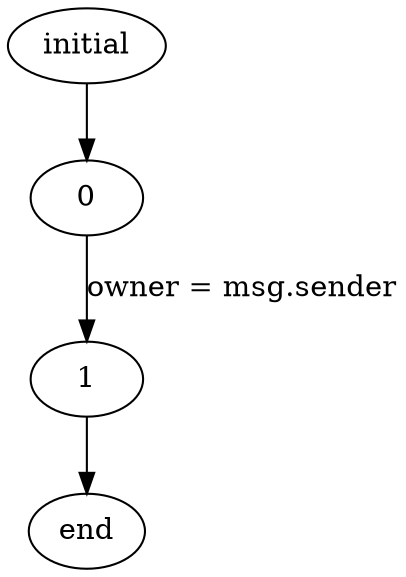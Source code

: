 digraph missing{
initial -> "0";
"1" -> end;"0" -> "1" [label = "owner = msg.sender"];

}
digraph fallbackfunction{
initial -> "0";
"0" -> end;
}
digraph withdraw{
initial -> "0";
"4" -> end;"0" -> "1" [label = "msg.sender == owner"];
"onlyowner00" -> ""onlyowner01" : transfer(this.balance)" [label = "uponEntry(transfer(this.balance))"];
""onlyowner01" : transfer(this.balance)" -> "onlyowner01" [label = "uponExit(transfer(this.balance))"];
"2" -> "onlyowner00" [label = "tau"];
"onlyowner01" -> "4" [label = "tau"];
"7" -> throw [label = "msg.sender == owner == false"];
"1" -> "7" [label = "require(msg.sender == owner)"];
"7" -> "2" [label = "msg.sender == owner == true"];

}
